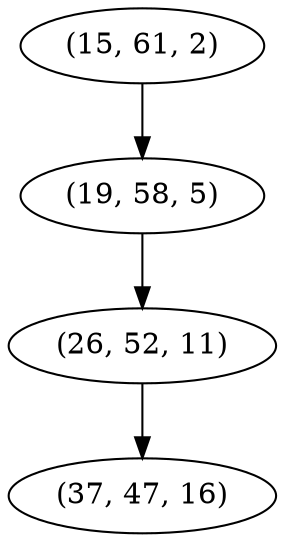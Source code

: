 digraph tree {
    "(15, 61, 2)";
    "(19, 58, 5)";
    "(26, 52, 11)";
    "(37, 47, 16)";
    "(15, 61, 2)" -> "(19, 58, 5)";
    "(19, 58, 5)" -> "(26, 52, 11)";
    "(26, 52, 11)" -> "(37, 47, 16)";
}
